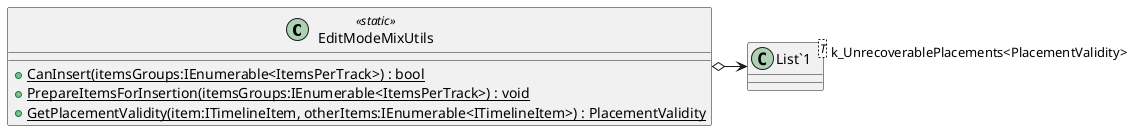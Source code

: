 @startuml
class EditModeMixUtils <<static>> {
    + {static} CanInsert(itemsGroups:IEnumerable<ItemsPerTrack>) : bool
    + {static} PrepareItemsForInsertion(itemsGroups:IEnumerable<ItemsPerTrack>) : void
    + {static} GetPlacementValidity(item:ITimelineItem, otherItems:IEnumerable<ITimelineItem>) : PlacementValidity
}
class "List`1"<T> {
}
EditModeMixUtils o-> "k_UnrecoverablePlacements<PlacementValidity>" "List`1"
@enduml
